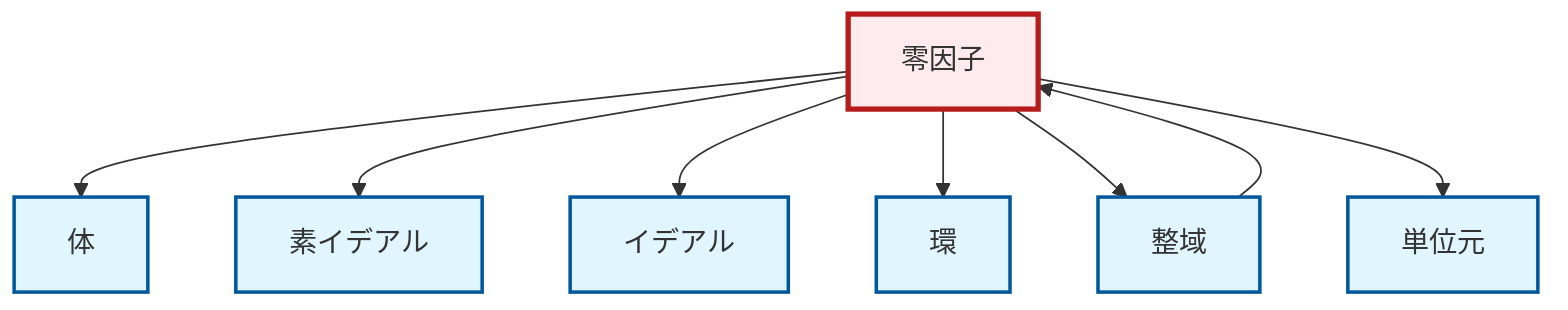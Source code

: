 graph TD
    classDef definition fill:#e1f5fe,stroke:#01579b,stroke-width:2px
    classDef theorem fill:#f3e5f5,stroke:#4a148c,stroke-width:2px
    classDef axiom fill:#fff3e0,stroke:#e65100,stroke-width:2px
    classDef example fill:#e8f5e9,stroke:#1b5e20,stroke-width:2px
    classDef current fill:#ffebee,stroke:#b71c1c,stroke-width:3px
    def-zero-divisor["零因子"]:::definition
    def-identity-element["単位元"]:::definition
    def-prime-ideal["素イデアル"]:::definition
    def-ring["環"]:::definition
    def-field["体"]:::definition
    def-ideal["イデアル"]:::definition
    def-integral-domain["整域"]:::definition
    def-zero-divisor --> def-field
    def-zero-divisor --> def-prime-ideal
    def-zero-divisor --> def-ideal
    def-zero-divisor --> def-ring
    def-integral-domain --> def-zero-divisor
    def-zero-divisor --> def-integral-domain
    def-zero-divisor --> def-identity-element
    class def-zero-divisor current